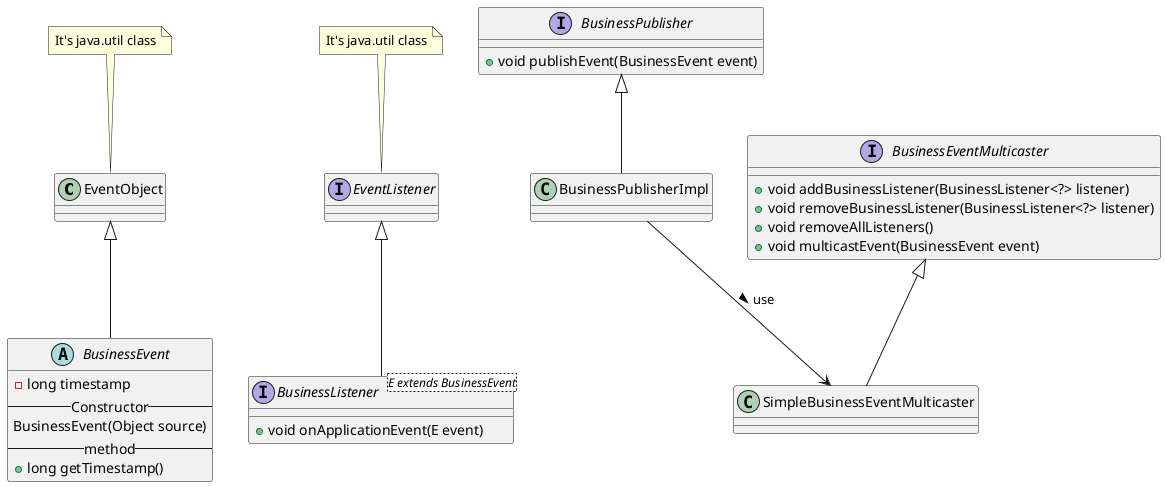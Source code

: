 @startuml

class EventObject
note top of EventObject
    It's java.util class
end note
abstract class BusinessEvent {
    - long timestamp
    --Constructor--
    BusinessEvent(Object source)
    --method--
    + long getTimestamp()
}

EventObject <|-- BusinessEvent

interface EventListener
note top of EventListener
    It's java.util class
end note
interface BusinessListener<E extends BusinessEvent> {
    + void onApplicationEvent(E event)
}
EventListener <|-- BusinessListener

interface BusinessPublisher{
    + void publishEvent(BusinessEvent event)
}

class BusinessPublisherImpl {

}

BusinessPublisher <|-- BusinessPublisherImpl

interface BusinessEventMulticaster {
    + void addBusinessListener(BusinessListener<?> listener)
    + void removeBusinessListener(BusinessListener<?> listener)
    + void removeAllListeners()
    + void multicastEvent(BusinessEvent event)
}

class SimpleBusinessEventMulticaster

BusinessEventMulticaster <|-- SimpleBusinessEventMulticaster

BusinessPublisherImpl --> SimpleBusinessEventMulticaster: > use
@enduml